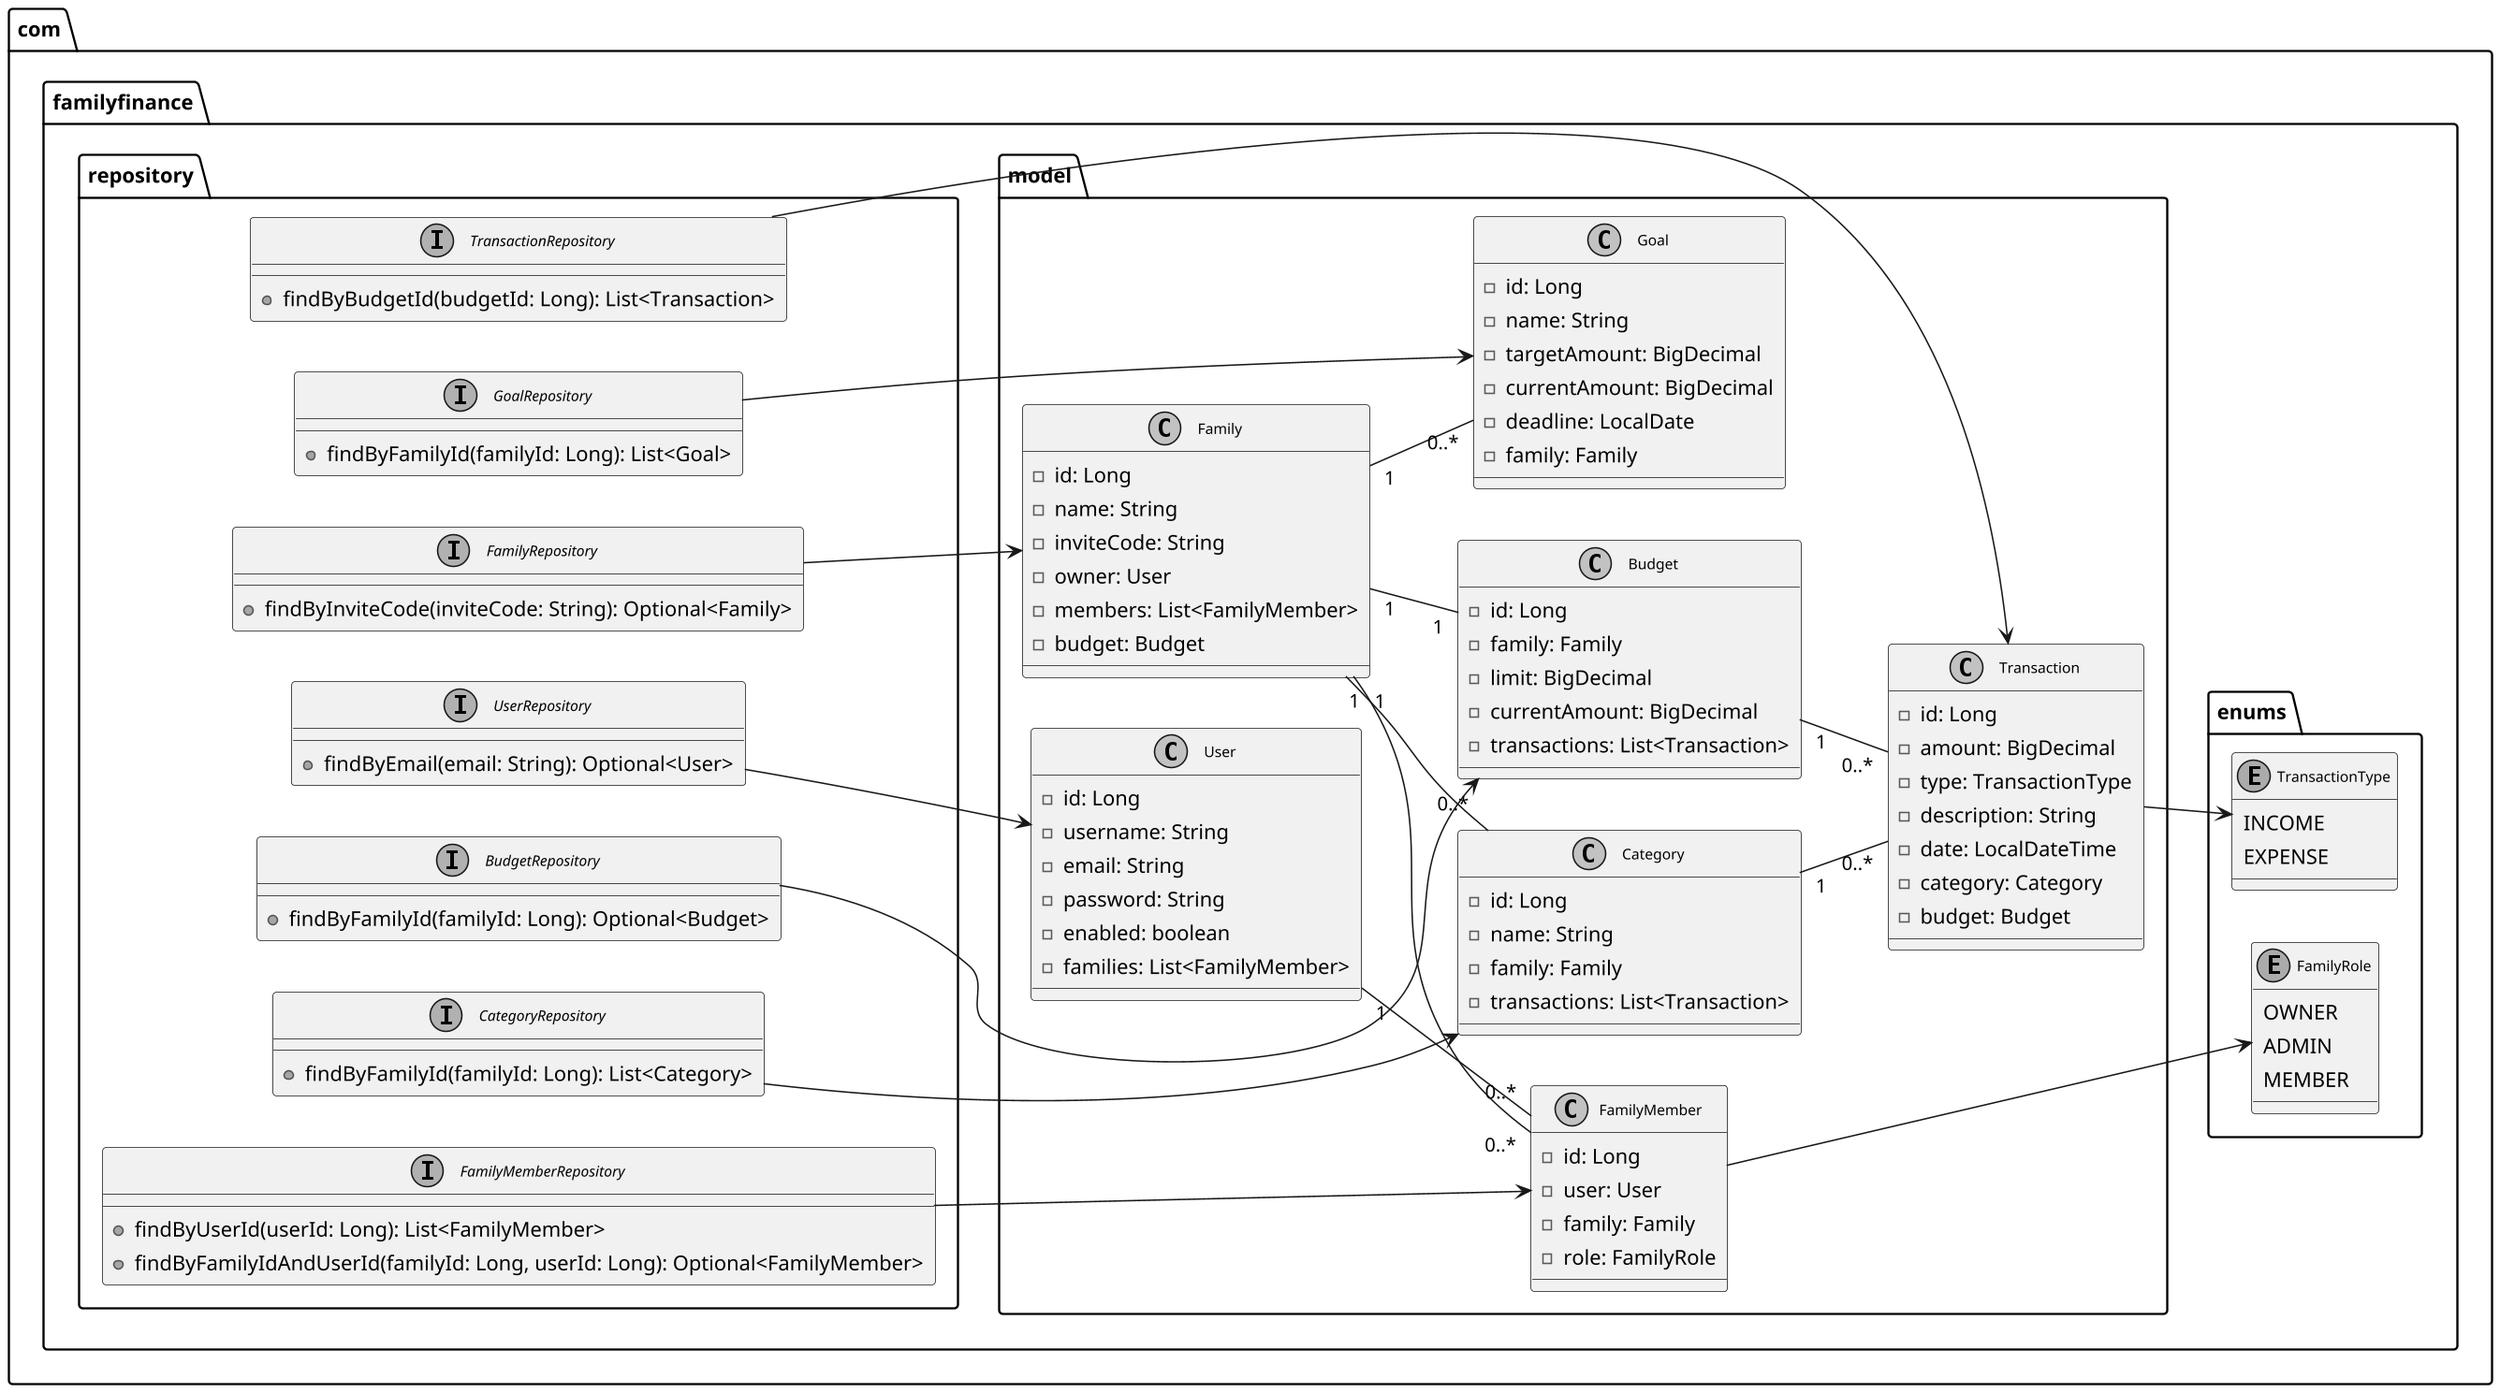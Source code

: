 @startuml

skinparam dpi 150
skinparam classFontSize 10
skinparam padding 2
skinparam monochrome true
left to right direction

' Пакет Model
package "com.familyfinance.model" {
  class Budget {
    -id: Long
    -family: Family
    -limit: BigDecimal
    -currentAmount: BigDecimal
    -transactions: List<Transaction>
  }

  class Category {
    -id: Long
    -name: String
    -family: Family
    -transactions: List<Transaction>
  }

  class Family {
    -id: Long
    -name: String
    -inviteCode: String
    -owner: User
    -members: List<FamilyMember>
    -budget: Budget
  }

  class FamilyMember {
    -id: Long
    -user: User
    -family: Family
    -role: FamilyRole
  }

  class Goal {
    -id: Long
    -name: String
    -targetAmount: BigDecimal
    -currentAmount: BigDecimal
    -deadline: LocalDate
    -family: Family
  }

  class Transaction {
    -id: Long
    -amount: BigDecimal
    -type: TransactionType
    -description: String
    -date: LocalDateTime
    -category: Category
    -budget: Budget
  }

  class User {
    -id: Long
    -username: String
    -email: String
    -password: String
    -enabled: boolean
    -families: List<FamilyMember>
  }
}

' Пакет Repository
package "com.familyfinance.repository" {
  interface BudgetRepository {
    +findByFamilyId(familyId: Long): Optional<Budget>
  }

  interface CategoryRepository {
    +findByFamilyId(familyId: Long): List<Category>
  }

  interface FamilyMemberRepository {
    +findByUserId(userId: Long): List<FamilyMember>
    +findByFamilyIdAndUserId(familyId: Long, userId: Long): Optional<FamilyMember>
  }

  interface FamilyRepository {
    +findByInviteCode(inviteCode: String): Optional<Family>
  }

  interface GoalRepository {
    +findByFamilyId(familyId: Long): List<Goal>
  }

  interface TransactionRepository {
    +findByBudgetId(budgetId: Long): List<Transaction>
  }

  interface UserRepository {
    +findByEmail(email: String): Optional<User>
  }
}

' Пакет Enums (нужен для моделей)
package "com.familyfinance.enums" {
  enum FamilyRole {
    OWNER
    ADMIN
    MEMBER
  }

  enum TransactionType {
    INCOME
    EXPENSE
  }
}

' Связи между моделями
User "1" -- "0..*" FamilyMember
Family "1" -- "0..*" FamilyMember
Family "1" -- "1" Budget
Family "1" -- "0..*" Category
Family "1" -- "0..*" Goal
Budget "1" -- "0..*" Transaction
Category "1" -- "0..*" Transaction

' Репозитории зависят от моделей
BudgetRepository --> Budget
CategoryRepository --> Category
FamilyMemberRepository --> FamilyMember
FamilyRepository --> Family
GoalRepository --> Goal
TransactionRepository --> Transaction
UserRepository --> User

' Перечисления используются моделями
FamilyMember --> FamilyRole
Transaction --> TransactionType

@enduml